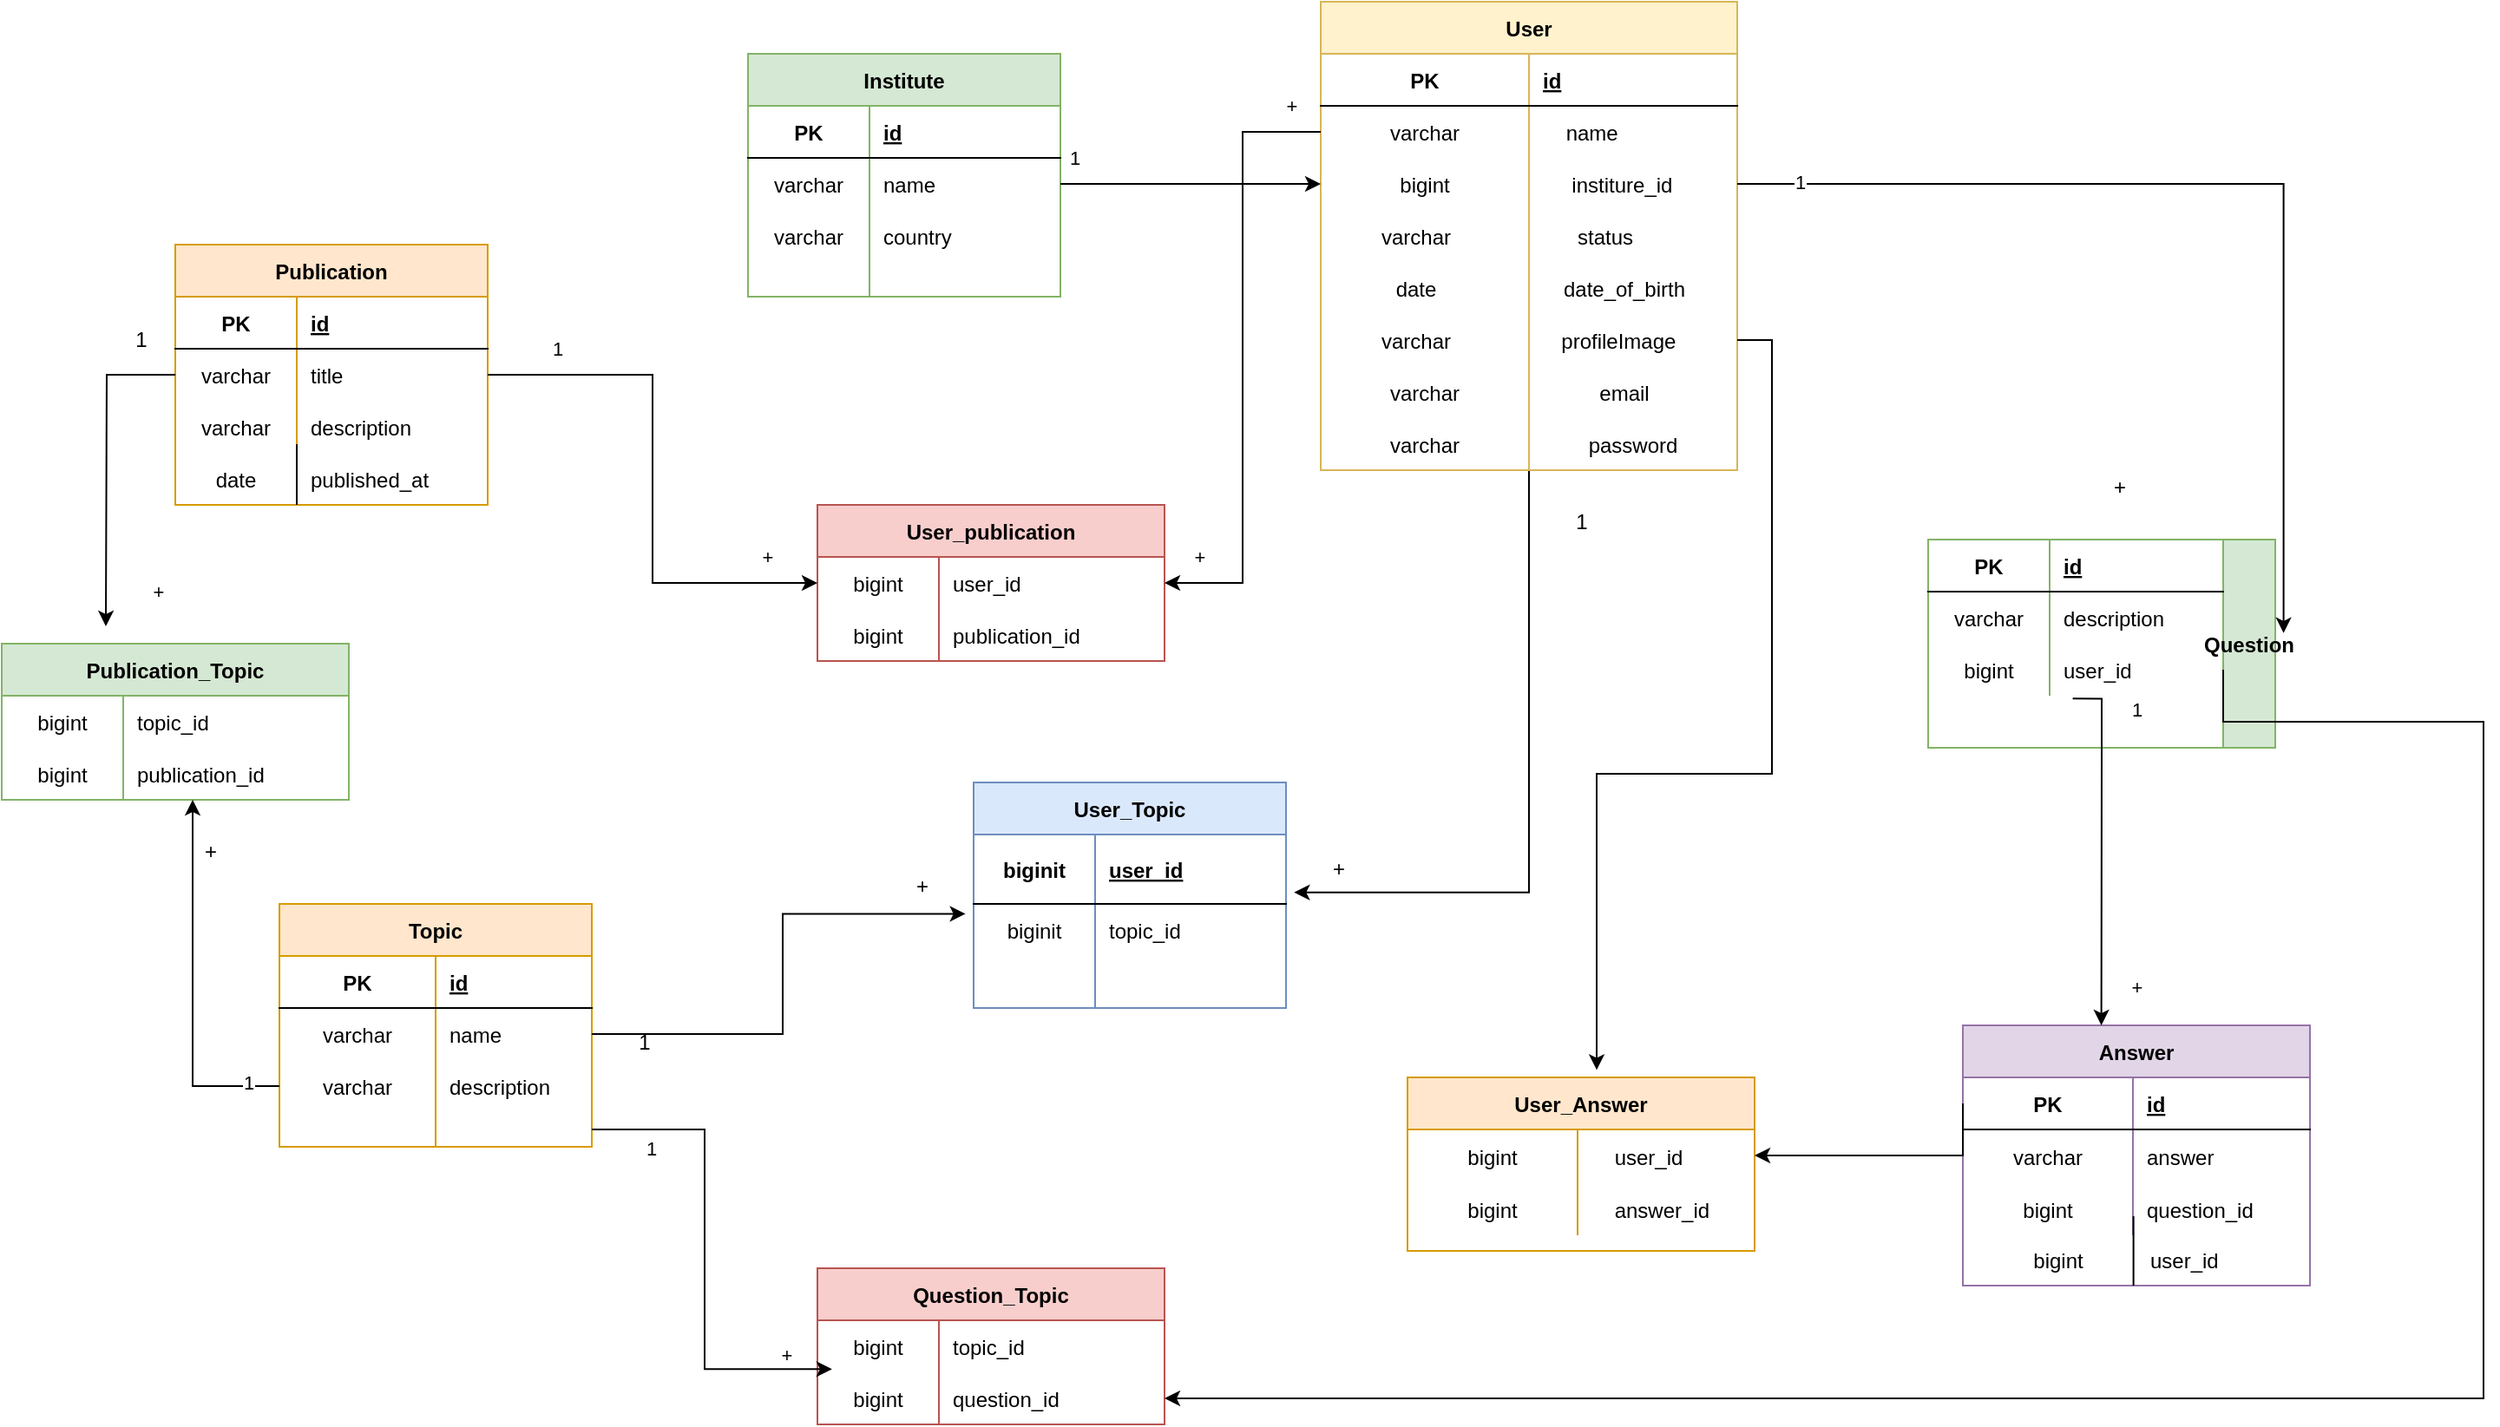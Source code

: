 <mxfile version="18.0.6" type="device"><diagram id="NTEDbijhVFuTEjHuNOdI" name="Page-1"><mxGraphModel dx="4611" dy="2208" grid="1" gridSize="10" guides="1" tooltips="1" connect="1" arrows="1" fold="1" page="1" pageScale="1" pageWidth="827" pageHeight="1169" math="0" shadow="0"><root><mxCell id="0"/><mxCell id="1" parent="0"/><mxCell id="lk_ZbCXiZOpK9rNxd8OQ-1" value="Institute" style="shape=table;startSize=30;container=1;collapsible=1;childLayout=tableLayout;fixedRows=1;rowLines=0;fontStyle=1;align=center;resizeLast=1;fillColor=#d5e8d4;strokeColor=#82b366;" parent="1" vertex="1"><mxGeometry x="94" y="142" width="180" height="140" as="geometry"/></mxCell><mxCell id="lk_ZbCXiZOpK9rNxd8OQ-2" value="" style="shape=tableRow;horizontal=0;startSize=0;swimlaneHead=0;swimlaneBody=0;fillColor=none;collapsible=0;dropTarget=0;points=[[0,0.5],[1,0.5]];portConstraint=eastwest;top=0;left=0;right=0;bottom=1;" parent="lk_ZbCXiZOpK9rNxd8OQ-1" vertex="1"><mxGeometry y="30" width="180" height="30" as="geometry"/></mxCell><mxCell id="lk_ZbCXiZOpK9rNxd8OQ-3" value="PK" style="shape=partialRectangle;connectable=0;fillColor=none;top=0;left=0;bottom=0;right=0;fontStyle=1;overflow=hidden;" parent="lk_ZbCXiZOpK9rNxd8OQ-2" vertex="1"><mxGeometry width="70" height="30" as="geometry"><mxRectangle width="70" height="30" as="alternateBounds"/></mxGeometry></mxCell><mxCell id="lk_ZbCXiZOpK9rNxd8OQ-4" value="id" style="shape=partialRectangle;connectable=0;fillColor=none;top=0;left=0;bottom=0;right=0;align=left;spacingLeft=6;fontStyle=5;overflow=hidden;" parent="lk_ZbCXiZOpK9rNxd8OQ-2" vertex="1"><mxGeometry x="70" width="110" height="30" as="geometry"><mxRectangle width="110" height="30" as="alternateBounds"/></mxGeometry></mxCell><mxCell id="lk_ZbCXiZOpK9rNxd8OQ-5" value="" style="shape=tableRow;horizontal=0;startSize=0;swimlaneHead=0;swimlaneBody=0;fillColor=none;collapsible=0;dropTarget=0;points=[[0,0.5],[1,0.5]];portConstraint=eastwest;top=0;left=0;right=0;bottom=0;" parent="lk_ZbCXiZOpK9rNxd8OQ-1" vertex="1"><mxGeometry y="60" width="180" height="30" as="geometry"/></mxCell><mxCell id="lk_ZbCXiZOpK9rNxd8OQ-6" value="varchar" style="shape=partialRectangle;connectable=0;fillColor=none;top=0;left=0;bottom=0;right=0;editable=1;overflow=hidden;" parent="lk_ZbCXiZOpK9rNxd8OQ-5" vertex="1"><mxGeometry width="70" height="30" as="geometry"><mxRectangle width="70" height="30" as="alternateBounds"/></mxGeometry></mxCell><mxCell id="lk_ZbCXiZOpK9rNxd8OQ-7" value="name    " style="shape=partialRectangle;connectable=0;fillColor=none;top=0;left=0;bottom=0;right=0;align=left;spacingLeft=6;overflow=hidden;" parent="lk_ZbCXiZOpK9rNxd8OQ-5" vertex="1"><mxGeometry x="70" width="110" height="30" as="geometry"><mxRectangle width="110" height="30" as="alternateBounds"/></mxGeometry></mxCell><mxCell id="lk_ZbCXiZOpK9rNxd8OQ-8" value="" style="shape=tableRow;horizontal=0;startSize=0;swimlaneHead=0;swimlaneBody=0;fillColor=none;collapsible=0;dropTarget=0;points=[[0,0.5],[1,0.5]];portConstraint=eastwest;top=0;left=0;right=0;bottom=0;" parent="lk_ZbCXiZOpK9rNxd8OQ-1" vertex="1"><mxGeometry y="90" width="180" height="30" as="geometry"/></mxCell><mxCell id="lk_ZbCXiZOpK9rNxd8OQ-9" value="varchar" style="shape=partialRectangle;connectable=0;fillColor=none;top=0;left=0;bottom=0;right=0;editable=1;overflow=hidden;" parent="lk_ZbCXiZOpK9rNxd8OQ-8" vertex="1"><mxGeometry width="70" height="30" as="geometry"><mxRectangle width="70" height="30" as="alternateBounds"/></mxGeometry></mxCell><mxCell id="lk_ZbCXiZOpK9rNxd8OQ-10" value="country" style="shape=partialRectangle;connectable=0;fillColor=none;top=0;left=0;bottom=0;right=0;align=left;spacingLeft=6;overflow=hidden;" parent="lk_ZbCXiZOpK9rNxd8OQ-8" vertex="1"><mxGeometry x="70" width="110" height="30" as="geometry"><mxRectangle width="110" height="30" as="alternateBounds"/></mxGeometry></mxCell><mxCell id="lk_ZbCXiZOpK9rNxd8OQ-11" value="" style="shape=tableRow;horizontal=0;startSize=0;swimlaneHead=0;swimlaneBody=0;fillColor=none;collapsible=0;dropTarget=0;points=[[0,0.5],[1,0.5]];portConstraint=eastwest;top=0;left=0;right=0;bottom=0;" parent="lk_ZbCXiZOpK9rNxd8OQ-1" vertex="1"><mxGeometry y="120" width="180" height="20" as="geometry"/></mxCell><mxCell id="lk_ZbCXiZOpK9rNxd8OQ-12" value="" style="shape=partialRectangle;connectable=0;fillColor=none;top=0;left=0;bottom=0;right=0;editable=1;overflow=hidden;" parent="lk_ZbCXiZOpK9rNxd8OQ-11" vertex="1"><mxGeometry width="70" height="20" as="geometry"><mxRectangle width="70" height="20" as="alternateBounds"/></mxGeometry></mxCell><mxCell id="lk_ZbCXiZOpK9rNxd8OQ-13" value="" style="shape=partialRectangle;connectable=0;fillColor=none;top=0;left=0;bottom=0;right=0;align=left;spacingLeft=6;overflow=hidden;" parent="lk_ZbCXiZOpK9rNxd8OQ-11" vertex="1"><mxGeometry x="70" width="110" height="20" as="geometry"><mxRectangle width="110" height="20" as="alternateBounds"/></mxGeometry></mxCell><mxCell id="lk_ZbCXiZOpK9rNxd8OQ-76" style="edgeStyle=orthogonalEdgeStyle;rounded=0;orthogonalLoop=1;jettySize=auto;html=1;exitX=0.5;exitY=1;exitDx=0;exitDy=0;entryX=1.026;entryY=0.834;entryDx=0;entryDy=0;entryPerimeter=0;" parent="1" source="lk_ZbCXiZOpK9rNxd8OQ-16" target="lk_ZbCXiZOpK9rNxd8OQ-62" edge="1"><mxGeometry relative="1" as="geometry"/></mxCell><mxCell id="lk_ZbCXiZOpK9rNxd8OQ-16" value="User" style="shape=table;startSize=30;container=1;collapsible=1;childLayout=tableLayout;fixedRows=1;rowLines=0;fontStyle=1;align=center;resizeLast=1;fillColor=#fff2cc;strokeColor=#d6b656;" parent="1" vertex="1"><mxGeometry x="424" y="112" width="240" height="270" as="geometry"/></mxCell><mxCell id="lk_ZbCXiZOpK9rNxd8OQ-17" value="" style="shape=tableRow;horizontal=0;startSize=0;swimlaneHead=0;swimlaneBody=0;fillColor=none;collapsible=0;dropTarget=0;points=[[0,0.5],[1,0.5]];portConstraint=eastwest;top=0;left=0;right=0;bottom=1;" parent="lk_ZbCXiZOpK9rNxd8OQ-16" vertex="1"><mxGeometry y="30" width="240" height="30" as="geometry"/></mxCell><mxCell id="lk_ZbCXiZOpK9rNxd8OQ-18" value="PK" style="shape=partialRectangle;connectable=0;fillColor=none;top=0;left=0;bottom=0;right=0;fontStyle=1;overflow=hidden;" parent="lk_ZbCXiZOpK9rNxd8OQ-17" vertex="1"><mxGeometry width="120" height="30" as="geometry"><mxRectangle width="120" height="30" as="alternateBounds"/></mxGeometry></mxCell><mxCell id="lk_ZbCXiZOpK9rNxd8OQ-19" value="id" style="shape=partialRectangle;connectable=0;fillColor=none;top=0;left=0;bottom=0;right=0;align=left;spacingLeft=6;fontStyle=5;overflow=hidden;" parent="lk_ZbCXiZOpK9rNxd8OQ-17" vertex="1"><mxGeometry x="120" width="120" height="30" as="geometry"><mxRectangle width="120" height="30" as="alternateBounds"/></mxGeometry></mxCell><mxCell id="lk_ZbCXiZOpK9rNxd8OQ-20" value="" style="shape=tableRow;horizontal=0;startSize=0;swimlaneHead=0;swimlaneBody=0;fillColor=none;collapsible=0;dropTarget=0;points=[[0,0.5],[1,0.5]];portConstraint=eastwest;top=0;left=0;right=0;bottom=0;" parent="lk_ZbCXiZOpK9rNxd8OQ-16" vertex="1"><mxGeometry y="60" width="240" height="30" as="geometry"/></mxCell><mxCell id="lk_ZbCXiZOpK9rNxd8OQ-21" value="varchar" style="shape=partialRectangle;connectable=0;fillColor=none;top=0;left=0;bottom=0;right=0;editable=1;overflow=hidden;" parent="lk_ZbCXiZOpK9rNxd8OQ-20" vertex="1"><mxGeometry width="120" height="30" as="geometry"><mxRectangle width="120" height="30" as="alternateBounds"/></mxGeometry></mxCell><mxCell id="lk_ZbCXiZOpK9rNxd8OQ-22" value="    name    " style="shape=partialRectangle;connectable=0;fillColor=none;top=0;left=0;bottom=0;right=0;align=left;spacingLeft=6;overflow=hidden;" parent="lk_ZbCXiZOpK9rNxd8OQ-20" vertex="1"><mxGeometry x="120" width="120" height="30" as="geometry"><mxRectangle width="120" height="30" as="alternateBounds"/></mxGeometry></mxCell><mxCell id="lk_ZbCXiZOpK9rNxd8OQ-23" value="" style="shape=tableRow;horizontal=0;startSize=0;swimlaneHead=0;swimlaneBody=0;fillColor=none;collapsible=0;dropTarget=0;points=[[0,0.5],[1,0.5]];portConstraint=eastwest;top=0;left=0;right=0;bottom=0;" parent="lk_ZbCXiZOpK9rNxd8OQ-16" vertex="1"><mxGeometry y="90" width="240" height="30" as="geometry"/></mxCell><mxCell id="lk_ZbCXiZOpK9rNxd8OQ-24" value="bigint" style="shape=partialRectangle;connectable=0;fillColor=none;top=0;left=0;bottom=0;right=0;editable=1;overflow=hidden;" parent="lk_ZbCXiZOpK9rNxd8OQ-23" vertex="1"><mxGeometry width="120" height="30" as="geometry"><mxRectangle width="120" height="30" as="alternateBounds"/></mxGeometry></mxCell><mxCell id="lk_ZbCXiZOpK9rNxd8OQ-25" value="     institure_id" style="shape=partialRectangle;connectable=0;fillColor=none;top=0;left=0;bottom=0;right=0;align=left;spacingLeft=6;overflow=hidden;" parent="lk_ZbCXiZOpK9rNxd8OQ-23" vertex="1"><mxGeometry x="120" width="120" height="30" as="geometry"><mxRectangle width="120" height="30" as="alternateBounds"/></mxGeometry></mxCell><mxCell id="lk_ZbCXiZOpK9rNxd8OQ-26" value="" style="shape=tableRow;horizontal=0;startSize=0;swimlaneHead=0;swimlaneBody=0;fillColor=none;collapsible=0;dropTarget=0;points=[[0,0.5],[1,0.5]];portConstraint=eastwest;top=0;left=0;right=0;bottom=0;" parent="lk_ZbCXiZOpK9rNxd8OQ-16" vertex="1"><mxGeometry y="120" width="240" height="150" as="geometry"/></mxCell><mxCell id="lk_ZbCXiZOpK9rNxd8OQ-27" value="" style="shape=partialRectangle;connectable=0;fillColor=none;top=0;left=0;bottom=0;right=0;editable=1;overflow=hidden;" parent="lk_ZbCXiZOpK9rNxd8OQ-26" vertex="1"><mxGeometry width="120" height="150" as="geometry"><mxRectangle width="120" height="150" as="alternateBounds"/></mxGeometry></mxCell><mxCell id="lk_ZbCXiZOpK9rNxd8OQ-28" value="" style="shape=partialRectangle;connectable=0;fillColor=none;top=0;left=0;bottom=0;right=0;align=left;spacingLeft=6;overflow=hidden;" parent="lk_ZbCXiZOpK9rNxd8OQ-26" vertex="1"><mxGeometry x="120" width="120" height="150" as="geometry"><mxRectangle width="120" height="150" as="alternateBounds"/></mxGeometry></mxCell><mxCell id="lk_ZbCXiZOpK9rNxd8OQ-42" value="Topic" style="shape=table;startSize=30;container=1;collapsible=1;childLayout=tableLayout;fixedRows=1;rowLines=0;fontStyle=1;align=center;resizeLast=1;fillColor=#ffe6cc;strokeColor=#d79b00;" parent="1" vertex="1"><mxGeometry x="-176" y="632" width="180" height="140" as="geometry"/></mxCell><mxCell id="lk_ZbCXiZOpK9rNxd8OQ-43" value="" style="shape=tableRow;horizontal=0;startSize=0;swimlaneHead=0;swimlaneBody=0;fillColor=none;collapsible=0;dropTarget=0;points=[[0,0.5],[1,0.5]];portConstraint=eastwest;top=0;left=0;right=0;bottom=1;" parent="lk_ZbCXiZOpK9rNxd8OQ-42" vertex="1"><mxGeometry y="30" width="180" height="30" as="geometry"/></mxCell><mxCell id="lk_ZbCXiZOpK9rNxd8OQ-44" value="PK" style="shape=partialRectangle;connectable=0;fillColor=none;top=0;left=0;bottom=0;right=0;fontStyle=1;overflow=hidden;" parent="lk_ZbCXiZOpK9rNxd8OQ-43" vertex="1"><mxGeometry width="90" height="30" as="geometry"><mxRectangle width="90" height="30" as="alternateBounds"/></mxGeometry></mxCell><mxCell id="lk_ZbCXiZOpK9rNxd8OQ-45" value="id" style="shape=partialRectangle;connectable=0;fillColor=none;top=0;left=0;bottom=0;right=0;align=left;spacingLeft=6;fontStyle=5;overflow=hidden;" parent="lk_ZbCXiZOpK9rNxd8OQ-43" vertex="1"><mxGeometry x="90" width="90" height="30" as="geometry"><mxRectangle width="90" height="30" as="alternateBounds"/></mxGeometry></mxCell><mxCell id="lk_ZbCXiZOpK9rNxd8OQ-46" value="" style="shape=tableRow;horizontal=0;startSize=0;swimlaneHead=0;swimlaneBody=0;fillColor=none;collapsible=0;dropTarget=0;points=[[0,0.5],[1,0.5]];portConstraint=eastwest;top=0;left=0;right=0;bottom=0;" parent="lk_ZbCXiZOpK9rNxd8OQ-42" vertex="1"><mxGeometry y="60" width="180" height="30" as="geometry"/></mxCell><mxCell id="lk_ZbCXiZOpK9rNxd8OQ-47" value="varchar" style="shape=partialRectangle;connectable=0;fillColor=none;top=0;left=0;bottom=0;right=0;editable=1;overflow=hidden;" parent="lk_ZbCXiZOpK9rNxd8OQ-46" vertex="1"><mxGeometry width="90" height="30" as="geometry"><mxRectangle width="90" height="30" as="alternateBounds"/></mxGeometry></mxCell><mxCell id="lk_ZbCXiZOpK9rNxd8OQ-48" value="name    " style="shape=partialRectangle;connectable=0;fillColor=none;top=0;left=0;bottom=0;right=0;align=left;spacingLeft=6;overflow=hidden;" parent="lk_ZbCXiZOpK9rNxd8OQ-46" vertex="1"><mxGeometry x="90" width="90" height="30" as="geometry"><mxRectangle width="90" height="30" as="alternateBounds"/></mxGeometry></mxCell><mxCell id="lk_ZbCXiZOpK9rNxd8OQ-49" value="" style="shape=tableRow;horizontal=0;startSize=0;swimlaneHead=0;swimlaneBody=0;fillColor=none;collapsible=0;dropTarget=0;points=[[0,0.5],[1,0.5]];portConstraint=eastwest;top=0;left=0;right=0;bottom=0;" parent="lk_ZbCXiZOpK9rNxd8OQ-42" vertex="1"><mxGeometry y="90" width="180" height="30" as="geometry"/></mxCell><mxCell id="lk_ZbCXiZOpK9rNxd8OQ-50" value="varchar" style="shape=partialRectangle;connectable=0;fillColor=none;top=0;left=0;bottom=0;right=0;editable=1;overflow=hidden;" parent="lk_ZbCXiZOpK9rNxd8OQ-49" vertex="1"><mxGeometry width="90" height="30" as="geometry"><mxRectangle width="90" height="30" as="alternateBounds"/></mxGeometry></mxCell><mxCell id="lk_ZbCXiZOpK9rNxd8OQ-51" value="description" style="shape=partialRectangle;connectable=0;fillColor=none;top=0;left=0;bottom=0;right=0;align=left;spacingLeft=6;overflow=hidden;" parent="lk_ZbCXiZOpK9rNxd8OQ-49" vertex="1"><mxGeometry x="90" width="90" height="30" as="geometry"><mxRectangle width="90" height="30" as="alternateBounds"/></mxGeometry></mxCell><mxCell id="lk_ZbCXiZOpK9rNxd8OQ-52" value="" style="shape=tableRow;horizontal=0;startSize=0;swimlaneHead=0;swimlaneBody=0;fillColor=none;collapsible=0;dropTarget=0;points=[[0,0.5],[1,0.5]];portConstraint=eastwest;top=0;left=0;right=0;bottom=0;" parent="lk_ZbCXiZOpK9rNxd8OQ-42" vertex="1"><mxGeometry y="120" width="180" height="20" as="geometry"/></mxCell><mxCell id="lk_ZbCXiZOpK9rNxd8OQ-53" value="" style="shape=partialRectangle;connectable=0;fillColor=none;top=0;left=0;bottom=0;right=0;editable=1;overflow=hidden;" parent="lk_ZbCXiZOpK9rNxd8OQ-52" vertex="1"><mxGeometry width="90" height="20" as="geometry"><mxRectangle width="90" height="20" as="alternateBounds"/></mxGeometry></mxCell><mxCell id="lk_ZbCXiZOpK9rNxd8OQ-54" value="" style="shape=partialRectangle;connectable=0;fillColor=none;top=0;left=0;bottom=0;right=0;align=left;spacingLeft=6;overflow=hidden;" parent="lk_ZbCXiZOpK9rNxd8OQ-52" vertex="1"><mxGeometry x="90" width="90" height="20" as="geometry"><mxRectangle width="90" height="20" as="alternateBounds"/></mxGeometry></mxCell><mxCell id="lk_ZbCXiZOpK9rNxd8OQ-56" value="status" style="shape=partialRectangle;connectable=0;fillColor=none;top=0;left=0;bottom=0;right=0;align=left;spacingLeft=6;overflow=hidden;" parent="1" vertex="1"><mxGeometry x="564" y="232" width="70" height="30" as="geometry"><mxRectangle width="140" height="30" as="alternateBounds"/></mxGeometry></mxCell><mxCell id="lk_ZbCXiZOpK9rNxd8OQ-57" style="edgeStyle=orthogonalEdgeStyle;rounded=0;orthogonalLoop=1;jettySize=auto;html=1;exitX=1;exitY=0.5;exitDx=0;exitDy=0;entryX=0;entryY=0.5;entryDx=0;entryDy=0;" parent="1" source="lk_ZbCXiZOpK9rNxd8OQ-5" target="lk_ZbCXiZOpK9rNxd8OQ-23" edge="1"><mxGeometry relative="1" as="geometry"/></mxCell><mxCell id="lk_ZbCXiZOpK9rNxd8OQ-59" value="1" style="edgeLabel;html=1;align=center;verticalAlign=middle;resizable=0;points=[];" parent="lk_ZbCXiZOpK9rNxd8OQ-57" vertex="1" connectable="0"><mxGeometry x="-0.896" relative="1" as="geometry"><mxPoint y="-15" as="offset"/></mxGeometry></mxCell><mxCell id="lk_ZbCXiZOpK9rNxd8OQ-60" value="+" style="edgeLabel;html=1;align=center;verticalAlign=middle;resizable=0;points=[];" parent="lk_ZbCXiZOpK9rNxd8OQ-57" vertex="1" connectable="0"><mxGeometry x="0.767" relative="1" as="geometry"><mxPoint y="-45" as="offset"/></mxGeometry></mxCell><mxCell id="lk_ZbCXiZOpK9rNxd8OQ-61" value="User_Topic" style="shape=table;startSize=30;container=1;collapsible=1;childLayout=tableLayout;fixedRows=1;rowLines=0;fontStyle=1;align=center;resizeLast=1;fillColor=#dae8fc;strokeColor=#6c8ebf;" parent="1" vertex="1"><mxGeometry x="224" y="562" width="180" height="130" as="geometry"/></mxCell><mxCell id="lk_ZbCXiZOpK9rNxd8OQ-62" value="" style="shape=tableRow;horizontal=0;startSize=0;swimlaneHead=0;swimlaneBody=0;fillColor=none;collapsible=0;dropTarget=0;points=[[0,0.5],[1,0.5]];portConstraint=eastwest;top=0;left=0;right=0;bottom=1;" parent="lk_ZbCXiZOpK9rNxd8OQ-61" vertex="1"><mxGeometry y="30" width="180" height="40" as="geometry"/></mxCell><mxCell id="lk_ZbCXiZOpK9rNxd8OQ-63" value="biginit" style="shape=partialRectangle;connectable=0;fillColor=none;top=0;left=0;bottom=0;right=0;fontStyle=1;overflow=hidden;" parent="lk_ZbCXiZOpK9rNxd8OQ-62" vertex="1"><mxGeometry width="70" height="40" as="geometry"><mxRectangle width="70" height="40" as="alternateBounds"/></mxGeometry></mxCell><mxCell id="lk_ZbCXiZOpK9rNxd8OQ-64" value="user_id" style="shape=partialRectangle;connectable=0;fillColor=none;top=0;left=0;bottom=0;right=0;align=left;spacingLeft=6;fontStyle=5;overflow=hidden;" parent="lk_ZbCXiZOpK9rNxd8OQ-62" vertex="1"><mxGeometry x="70" width="110" height="40" as="geometry"><mxRectangle width="110" height="40" as="alternateBounds"/></mxGeometry></mxCell><mxCell id="lk_ZbCXiZOpK9rNxd8OQ-65" value="" style="shape=tableRow;horizontal=0;startSize=0;swimlaneHead=0;swimlaneBody=0;fillColor=none;collapsible=0;dropTarget=0;points=[[0,0.5],[1,0.5]];portConstraint=eastwest;top=0;left=0;right=0;bottom=0;" parent="lk_ZbCXiZOpK9rNxd8OQ-61" vertex="1"><mxGeometry y="70" width="180" height="30" as="geometry"/></mxCell><mxCell id="lk_ZbCXiZOpK9rNxd8OQ-66" value="biginit" style="shape=partialRectangle;connectable=0;fillColor=none;top=0;left=0;bottom=0;right=0;editable=1;overflow=hidden;" parent="lk_ZbCXiZOpK9rNxd8OQ-65" vertex="1"><mxGeometry width="70" height="30" as="geometry"><mxRectangle width="70" height="30" as="alternateBounds"/></mxGeometry></mxCell><mxCell id="lk_ZbCXiZOpK9rNxd8OQ-67" value="topic_id" style="shape=partialRectangle;connectable=0;fillColor=none;top=0;left=0;bottom=0;right=0;align=left;spacingLeft=6;overflow=hidden;" parent="lk_ZbCXiZOpK9rNxd8OQ-65" vertex="1"><mxGeometry x="70" width="110" height="30" as="geometry"><mxRectangle width="110" height="30" as="alternateBounds"/></mxGeometry></mxCell><mxCell id="lk_ZbCXiZOpK9rNxd8OQ-68" value="" style="shape=tableRow;horizontal=0;startSize=0;swimlaneHead=0;swimlaneBody=0;fillColor=none;collapsible=0;dropTarget=0;points=[[0,0.5],[1,0.5]];portConstraint=eastwest;top=0;left=0;right=0;bottom=0;" parent="lk_ZbCXiZOpK9rNxd8OQ-61" vertex="1"><mxGeometry y="100" width="180" height="30" as="geometry"/></mxCell><mxCell id="lk_ZbCXiZOpK9rNxd8OQ-69" value="" style="shape=partialRectangle;connectable=0;fillColor=none;top=0;left=0;bottom=0;right=0;editable=1;overflow=hidden;" parent="lk_ZbCXiZOpK9rNxd8OQ-68" vertex="1"><mxGeometry width="70" height="30" as="geometry"><mxRectangle width="70" height="30" as="alternateBounds"/></mxGeometry></mxCell><mxCell id="lk_ZbCXiZOpK9rNxd8OQ-70" value="" style="shape=partialRectangle;connectable=0;fillColor=none;top=0;left=0;bottom=0;right=0;align=left;spacingLeft=6;overflow=hidden;" parent="lk_ZbCXiZOpK9rNxd8OQ-68" vertex="1"><mxGeometry x="70" width="110" height="30" as="geometry"><mxRectangle width="110" height="30" as="alternateBounds"/></mxGeometry></mxCell><mxCell id="lk_ZbCXiZOpK9rNxd8OQ-79" style="edgeStyle=orthogonalEdgeStyle;rounded=0;orthogonalLoop=1;jettySize=auto;html=1;exitX=1;exitY=0.5;exitDx=0;exitDy=0;entryX=-0.026;entryY=0.191;entryDx=0;entryDy=0;entryPerimeter=0;" parent="1" source="lk_ZbCXiZOpK9rNxd8OQ-46" target="lk_ZbCXiZOpK9rNxd8OQ-65" edge="1"><mxGeometry relative="1" as="geometry"/></mxCell><mxCell id="lk_ZbCXiZOpK9rNxd8OQ-81" value="varchar" style="shape=partialRectangle;connectable=0;fillColor=none;top=0;left=0;bottom=0;right=0;editable=1;overflow=hidden;" parent="1" vertex="1"><mxGeometry x="424" y="232" width="110" height="30" as="geometry"><mxRectangle width="110" height="30" as="alternateBounds"/></mxGeometry></mxCell><mxCell id="lk_ZbCXiZOpK9rNxd8OQ-83" value="date" style="shape=partialRectangle;connectable=0;fillColor=none;top=0;left=0;bottom=0;right=0;editable=1;overflow=hidden;" parent="1" vertex="1"><mxGeometry x="424" y="262" width="110" height="30" as="geometry"><mxRectangle width="110" height="30" as="alternateBounds"/></mxGeometry></mxCell><mxCell id="lk_ZbCXiZOpK9rNxd8OQ-84" value="date_of_birth" style="shape=partialRectangle;connectable=0;fillColor=none;top=0;left=0;bottom=0;right=0;editable=1;overflow=hidden;" parent="1" vertex="1"><mxGeometry x="544" y="262" width="110" height="30" as="geometry"><mxRectangle width="110" height="30" as="alternateBounds"/></mxGeometry></mxCell><mxCell id="lk_ZbCXiZOpK9rNxd8OQ-85" value="varchar" style="shape=partialRectangle;connectable=0;fillColor=none;top=0;left=0;bottom=0;right=0;editable=1;overflow=hidden;" parent="1" vertex="1"><mxGeometry x="424" y="292" width="110" height="30" as="geometry"><mxRectangle width="110" height="30" as="alternateBounds"/></mxGeometry></mxCell><mxCell id="lk_ZbCXiZOpK9rNxd8OQ-86" value="    profileImage" style="shape=partialRectangle;connectable=0;fillColor=none;top=0;left=0;bottom=0;right=0;editable=1;overflow=hidden;" parent="1" vertex="1"><mxGeometry x="534" y="292" width="110" height="30" as="geometry"><mxRectangle width="110" height="30" as="alternateBounds"/></mxGeometry></mxCell><mxCell id="lk_ZbCXiZOpK9rNxd8OQ-87" value="varchar" style="shape=partialRectangle;connectable=0;fillColor=none;top=0;left=0;bottom=0;right=0;editable=1;overflow=hidden;" parent="1" vertex="1"><mxGeometry x="424" y="322" width="120" height="30" as="geometry"><mxRectangle width="110" height="30" as="alternateBounds"/></mxGeometry></mxCell><mxCell id="lk_ZbCXiZOpK9rNxd8OQ-88" value="email" style="shape=partialRectangle;connectable=0;fillColor=none;top=0;left=0;bottom=0;right=0;editable=1;overflow=hidden;" parent="1" vertex="1"><mxGeometry x="539" y="322" width="120" height="30" as="geometry"><mxRectangle width="110" height="30" as="alternateBounds"/></mxGeometry></mxCell><mxCell id="lk_ZbCXiZOpK9rNxd8OQ-89" value="varchar" style="shape=partialRectangle;connectable=0;fillColor=none;top=0;left=0;bottom=0;right=0;editable=1;overflow=hidden;" parent="1" vertex="1"><mxGeometry x="424" y="352" width="120" height="30" as="geometry"><mxRectangle width="110" height="30" as="alternateBounds"/></mxGeometry></mxCell><mxCell id="lk_ZbCXiZOpK9rNxd8OQ-90" value="password" style="shape=partialRectangle;connectable=0;fillColor=none;top=0;left=0;bottom=0;right=0;editable=1;overflow=hidden;" parent="1" vertex="1"><mxGeometry x="544" y="352" width="120" height="30" as="geometry"><mxRectangle width="110" height="30" as="alternateBounds"/></mxGeometry></mxCell><mxCell id="lk_ZbCXiZOpK9rNxd8OQ-91" value="Question" style="shape=table;startSize=30;container=1;collapsible=1;childLayout=tableLayout;fixedRows=1;rowLines=0;fontStyle=1;align=center;resizeLast=1;fillColor=#d5e8d4;strokeColor=#82b366;direction=south;" parent="1" vertex="1"><mxGeometry x="774" y="422" width="200" height="120" as="geometry"/></mxCell><mxCell id="lk_ZbCXiZOpK9rNxd8OQ-92" value="" style="shape=tableRow;horizontal=0;startSize=0;swimlaneHead=0;swimlaneBody=0;fillColor=none;collapsible=0;dropTarget=0;points=[[0,0.5],[1,0.5]];portConstraint=eastwest;top=0;left=0;right=0;bottom=1;" parent="lk_ZbCXiZOpK9rNxd8OQ-91" vertex="1"><mxGeometry width="170" height="30" as="geometry"/></mxCell><mxCell id="lk_ZbCXiZOpK9rNxd8OQ-93" value="PK" style="shape=partialRectangle;connectable=0;fillColor=none;top=0;left=0;bottom=0;right=0;fontStyle=1;overflow=hidden;" parent="lk_ZbCXiZOpK9rNxd8OQ-92" vertex="1"><mxGeometry width="70" height="30" as="geometry"><mxRectangle width="70" height="30" as="alternateBounds"/></mxGeometry></mxCell><mxCell id="lk_ZbCXiZOpK9rNxd8OQ-94" value="id" style="shape=partialRectangle;connectable=0;fillColor=none;top=0;left=0;bottom=0;right=0;align=left;spacingLeft=6;fontStyle=5;overflow=hidden;" parent="lk_ZbCXiZOpK9rNxd8OQ-92" vertex="1"><mxGeometry x="70" width="100" height="30" as="geometry"><mxRectangle width="100" height="30" as="alternateBounds"/></mxGeometry></mxCell><mxCell id="lk_ZbCXiZOpK9rNxd8OQ-95" value="" style="shape=tableRow;horizontal=0;startSize=0;swimlaneHead=0;swimlaneBody=0;fillColor=none;collapsible=0;dropTarget=0;points=[[0,0.5],[1,0.5]];portConstraint=eastwest;top=0;left=0;right=0;bottom=0;" parent="lk_ZbCXiZOpK9rNxd8OQ-91" vertex="1"><mxGeometry y="30" width="170" height="30" as="geometry"/></mxCell><mxCell id="lk_ZbCXiZOpK9rNxd8OQ-96" value="varchar" style="shape=partialRectangle;connectable=0;fillColor=none;top=0;left=0;bottom=0;right=0;editable=1;overflow=hidden;" parent="lk_ZbCXiZOpK9rNxd8OQ-95" vertex="1"><mxGeometry width="70" height="30" as="geometry"><mxRectangle width="70" height="30" as="alternateBounds"/></mxGeometry></mxCell><mxCell id="lk_ZbCXiZOpK9rNxd8OQ-97" value="description" style="shape=partialRectangle;connectable=0;fillColor=none;top=0;left=0;bottom=0;right=0;align=left;spacingLeft=6;overflow=hidden;" parent="lk_ZbCXiZOpK9rNxd8OQ-95" vertex="1"><mxGeometry x="70" width="100" height="30" as="geometry"><mxRectangle width="100" height="30" as="alternateBounds"/></mxGeometry></mxCell><mxCell id="lk_ZbCXiZOpK9rNxd8OQ-98" value="" style="shape=tableRow;horizontal=0;startSize=0;swimlaneHead=0;swimlaneBody=0;fillColor=none;collapsible=0;dropTarget=0;points=[[0,0.5],[1,0.5]];portConstraint=eastwest;top=0;left=0;right=0;bottom=0;" parent="lk_ZbCXiZOpK9rNxd8OQ-91" vertex="1"><mxGeometry y="60" width="170" height="30" as="geometry"/></mxCell><mxCell id="lk_ZbCXiZOpK9rNxd8OQ-99" value="bigint" style="shape=partialRectangle;connectable=0;fillColor=none;top=0;left=0;bottom=0;right=0;editable=1;overflow=hidden;" parent="lk_ZbCXiZOpK9rNxd8OQ-98" vertex="1"><mxGeometry width="70" height="30" as="geometry"><mxRectangle width="70" height="30" as="alternateBounds"/></mxGeometry></mxCell><mxCell id="lk_ZbCXiZOpK9rNxd8OQ-100" value="user_id" style="shape=partialRectangle;connectable=0;fillColor=none;top=0;left=0;bottom=0;right=0;align=left;spacingLeft=6;overflow=hidden;" parent="lk_ZbCXiZOpK9rNxd8OQ-98" vertex="1"><mxGeometry x="70" width="100" height="30" as="geometry"><mxRectangle width="100" height="30" as="alternateBounds"/></mxGeometry></mxCell><mxCell id="lk_ZbCXiZOpK9rNxd8OQ-104" value="Publication" style="shape=table;startSize=30;container=1;collapsible=1;childLayout=tableLayout;fixedRows=1;rowLines=0;fontStyle=1;align=center;resizeLast=1;fillColor=#ffe6cc;strokeColor=#d79b00;" parent="1" vertex="1"><mxGeometry x="-236" y="252" width="180" height="150" as="geometry"/></mxCell><mxCell id="lk_ZbCXiZOpK9rNxd8OQ-105" value="" style="shape=tableRow;horizontal=0;startSize=0;swimlaneHead=0;swimlaneBody=0;fillColor=none;collapsible=0;dropTarget=0;points=[[0,0.5],[1,0.5]];portConstraint=eastwest;top=0;left=0;right=0;bottom=1;" parent="lk_ZbCXiZOpK9rNxd8OQ-104" vertex="1"><mxGeometry y="30" width="180" height="30" as="geometry"/></mxCell><mxCell id="lk_ZbCXiZOpK9rNxd8OQ-106" value="PK" style="shape=partialRectangle;connectable=0;fillColor=none;top=0;left=0;bottom=0;right=0;fontStyle=1;overflow=hidden;" parent="lk_ZbCXiZOpK9rNxd8OQ-105" vertex="1"><mxGeometry width="70" height="30" as="geometry"><mxRectangle width="70" height="30" as="alternateBounds"/></mxGeometry></mxCell><mxCell id="lk_ZbCXiZOpK9rNxd8OQ-107" value="id" style="shape=partialRectangle;connectable=0;fillColor=none;top=0;left=0;bottom=0;right=0;align=left;spacingLeft=6;fontStyle=5;overflow=hidden;" parent="lk_ZbCXiZOpK9rNxd8OQ-105" vertex="1"><mxGeometry x="70" width="110" height="30" as="geometry"><mxRectangle width="110" height="30" as="alternateBounds"/></mxGeometry></mxCell><mxCell id="lk_ZbCXiZOpK9rNxd8OQ-108" value="" style="shape=tableRow;horizontal=0;startSize=0;swimlaneHead=0;swimlaneBody=0;fillColor=none;collapsible=0;dropTarget=0;points=[[0,0.5],[1,0.5]];portConstraint=eastwest;top=0;left=0;right=0;bottom=0;" parent="lk_ZbCXiZOpK9rNxd8OQ-104" vertex="1"><mxGeometry y="60" width="180" height="30" as="geometry"/></mxCell><mxCell id="lk_ZbCXiZOpK9rNxd8OQ-109" value="varchar" style="shape=partialRectangle;connectable=0;fillColor=none;top=0;left=0;bottom=0;right=0;editable=1;overflow=hidden;" parent="lk_ZbCXiZOpK9rNxd8OQ-108" vertex="1"><mxGeometry width="70" height="30" as="geometry"><mxRectangle width="70" height="30" as="alternateBounds"/></mxGeometry></mxCell><mxCell id="lk_ZbCXiZOpK9rNxd8OQ-110" value="title" style="shape=partialRectangle;connectable=0;fillColor=none;top=0;left=0;bottom=0;right=0;align=left;spacingLeft=6;overflow=hidden;" parent="lk_ZbCXiZOpK9rNxd8OQ-108" vertex="1"><mxGeometry x="70" width="110" height="30" as="geometry"><mxRectangle width="110" height="30" as="alternateBounds"/></mxGeometry></mxCell><mxCell id="lk_ZbCXiZOpK9rNxd8OQ-111" value="" style="shape=tableRow;horizontal=0;startSize=0;swimlaneHead=0;swimlaneBody=0;fillColor=none;collapsible=0;dropTarget=0;points=[[0,0.5],[1,0.5]];portConstraint=eastwest;top=0;left=0;right=0;bottom=0;" parent="lk_ZbCXiZOpK9rNxd8OQ-104" vertex="1"><mxGeometry y="90" width="180" height="30" as="geometry"/></mxCell><mxCell id="lk_ZbCXiZOpK9rNxd8OQ-112" value="varchar" style="shape=partialRectangle;connectable=0;fillColor=none;top=0;left=0;bottom=0;right=0;editable=1;overflow=hidden;" parent="lk_ZbCXiZOpK9rNxd8OQ-111" vertex="1"><mxGeometry width="70" height="30" as="geometry"><mxRectangle width="70" height="30" as="alternateBounds"/></mxGeometry></mxCell><mxCell id="lk_ZbCXiZOpK9rNxd8OQ-113" value="description" style="shape=partialRectangle;connectable=0;fillColor=none;top=0;left=0;bottom=0;right=0;align=left;spacingLeft=6;overflow=hidden;" parent="lk_ZbCXiZOpK9rNxd8OQ-111" vertex="1"><mxGeometry x="70" width="110" height="30" as="geometry"><mxRectangle width="110" height="30" as="alternateBounds"/></mxGeometry></mxCell><mxCell id="lk_ZbCXiZOpK9rNxd8OQ-146" value="Answer" style="shape=table;startSize=30;container=1;collapsible=1;childLayout=tableLayout;fixedRows=1;rowLines=0;fontStyle=1;align=center;resizeLast=1;fillColor=#e1d5e7;strokeColor=#9673a6;" parent="1" vertex="1"><mxGeometry x="794" y="702" width="200" height="150" as="geometry"><mxRectangle x="720" y="740" width="80" height="30" as="alternateBounds"/></mxGeometry></mxCell><mxCell id="lk_ZbCXiZOpK9rNxd8OQ-147" value="" style="shape=tableRow;horizontal=0;startSize=0;swimlaneHead=0;swimlaneBody=0;fillColor=none;collapsible=0;dropTarget=0;points=[[0,0.5],[1,0.5]];portConstraint=eastwest;top=0;left=0;right=0;bottom=1;" parent="lk_ZbCXiZOpK9rNxd8OQ-146" vertex="1"><mxGeometry y="30" width="200" height="30" as="geometry"/></mxCell><mxCell id="lk_ZbCXiZOpK9rNxd8OQ-148" value="PK" style="shape=partialRectangle;connectable=0;fillColor=none;top=0;left=0;bottom=0;right=0;fontStyle=1;overflow=hidden;" parent="lk_ZbCXiZOpK9rNxd8OQ-147" vertex="1"><mxGeometry width="98" height="30" as="geometry"><mxRectangle width="98" height="30" as="alternateBounds"/></mxGeometry></mxCell><mxCell id="lk_ZbCXiZOpK9rNxd8OQ-149" value="id" style="shape=partialRectangle;connectable=0;fillColor=none;top=0;left=0;bottom=0;right=0;align=left;spacingLeft=6;fontStyle=5;overflow=hidden;" parent="lk_ZbCXiZOpK9rNxd8OQ-147" vertex="1"><mxGeometry x="98" width="102" height="30" as="geometry"><mxRectangle width="102" height="30" as="alternateBounds"/></mxGeometry></mxCell><mxCell id="lk_ZbCXiZOpK9rNxd8OQ-150" value="" style="shape=tableRow;horizontal=0;startSize=0;swimlaneHead=0;swimlaneBody=0;fillColor=none;collapsible=0;dropTarget=0;points=[[0,0.5],[1,0.5]];portConstraint=eastwest;top=0;left=0;right=0;bottom=0;" parent="lk_ZbCXiZOpK9rNxd8OQ-146" vertex="1"><mxGeometry y="60" width="200" height="31" as="geometry"/></mxCell><mxCell id="lk_ZbCXiZOpK9rNxd8OQ-151" value="varchar" style="shape=partialRectangle;connectable=0;fillColor=none;top=0;left=0;bottom=0;right=0;editable=1;overflow=hidden;" parent="lk_ZbCXiZOpK9rNxd8OQ-150" vertex="1"><mxGeometry width="98" height="31" as="geometry"><mxRectangle width="98" height="31" as="alternateBounds"/></mxGeometry></mxCell><mxCell id="lk_ZbCXiZOpK9rNxd8OQ-152" value="answer" style="shape=partialRectangle;connectable=0;fillColor=none;top=0;left=0;bottom=0;right=0;align=left;spacingLeft=6;overflow=hidden;" parent="lk_ZbCXiZOpK9rNxd8OQ-150" vertex="1"><mxGeometry x="98" width="102" height="31" as="geometry"><mxRectangle width="102" height="31" as="alternateBounds"/></mxGeometry></mxCell><mxCell id="lk_ZbCXiZOpK9rNxd8OQ-153" value="" style="shape=tableRow;horizontal=0;startSize=0;swimlaneHead=0;swimlaneBody=0;fillColor=none;collapsible=0;dropTarget=0;points=[[0,0.5],[1,0.5]];portConstraint=eastwest;top=0;left=0;right=0;bottom=0;" parent="lk_ZbCXiZOpK9rNxd8OQ-146" vertex="1"><mxGeometry y="91" width="200" height="30" as="geometry"/></mxCell><mxCell id="lk_ZbCXiZOpK9rNxd8OQ-154" value="bigint" style="shape=partialRectangle;connectable=0;fillColor=none;top=0;left=0;bottom=0;right=0;editable=1;overflow=hidden;" parent="lk_ZbCXiZOpK9rNxd8OQ-153" vertex="1"><mxGeometry width="98" height="30" as="geometry"><mxRectangle width="98" height="30" as="alternateBounds"/></mxGeometry></mxCell><mxCell id="lk_ZbCXiZOpK9rNxd8OQ-155" value="question_id" style="shape=partialRectangle;connectable=0;fillColor=none;top=0;left=0;bottom=0;right=0;align=left;spacingLeft=6;overflow=hidden;" parent="lk_ZbCXiZOpK9rNxd8OQ-153" vertex="1"><mxGeometry x="98" width="102" height="30" as="geometry"><mxRectangle width="102" height="30" as="alternateBounds"/></mxGeometry></mxCell><mxCell id="lk_ZbCXiZOpK9rNxd8OQ-157" style="edgeStyle=orthogonalEdgeStyle;rounded=0;orthogonalLoop=1;jettySize=auto;html=1;exitX=0.49;exitY=1.055;exitDx=0;exitDy=0;exitPerimeter=0;" parent="1" source="lk_ZbCXiZOpK9rNxd8OQ-98" edge="1"><mxGeometry relative="1" as="geometry"><mxPoint x="873.8" y="612" as="sourcePoint"/><mxPoint x="873.8" y="702" as="targetPoint"/><Array as="points"><mxPoint x="874" y="544"/><mxPoint x="874" y="583"/></Array></mxGeometry></mxCell><mxCell id="lk_ZbCXiZOpK9rNxd8OQ-161" value="1" style="edgeLabel;html=1;align=center;verticalAlign=middle;resizable=0;points=[];" parent="lk_ZbCXiZOpK9rNxd8OQ-157" vertex="1" connectable="0"><mxGeometry x="-0.47" y="2" relative="1" as="geometry"><mxPoint x="18" y="-32" as="offset"/></mxGeometry></mxCell><mxCell id="lk_ZbCXiZOpK9rNxd8OQ-162" value="+" style="edgeLabel;html=1;align=center;verticalAlign=middle;resizable=0;points=[];" parent="lk_ZbCXiZOpK9rNxd8OQ-157" vertex="1" connectable="0"><mxGeometry x="0.779" y="2" relative="1" as="geometry"><mxPoint x="18" as="offset"/></mxGeometry></mxCell><mxCell id="lk_ZbCXiZOpK9rNxd8OQ-158" value="bigint" style="shape=partialRectangle;connectable=0;fillColor=none;top=0;left=0;bottom=0;right=0;editable=1;overflow=hidden;" parent="1" vertex="1"><mxGeometry x="814" y="822" width="70" height="30" as="geometry"><mxRectangle width="70" height="30" as="alternateBounds"/></mxGeometry></mxCell><mxCell id="lk_ZbCXiZOpK9rNxd8OQ-160" value="user_id" style="shape=partialRectangle;connectable=0;fillColor=none;top=0;left=0;bottom=0;right=0;align=left;spacingLeft=6;overflow=hidden;" parent="1" vertex="1"><mxGeometry x="894" y="822" width="92" height="30" as="geometry"><mxRectangle width="92" height="30" as="alternateBounds"/></mxGeometry></mxCell><mxCell id="lk_ZbCXiZOpK9rNxd8OQ-163" value="Question_Topic" style="shape=table;startSize=30;container=1;collapsible=1;childLayout=tableLayout;fixedRows=1;rowLines=0;fontStyle=1;align=center;resizeLast=1;fillColor=#f8cecc;strokeColor=#b85450;" parent="1" vertex="1"><mxGeometry x="134" y="842" width="200" height="90" as="geometry"/></mxCell><mxCell id="lk_ZbCXiZOpK9rNxd8OQ-167" value="" style="shape=tableRow;horizontal=0;startSize=0;swimlaneHead=0;swimlaneBody=0;fillColor=none;collapsible=0;dropTarget=0;points=[[0,0.5],[1,0.5]];portConstraint=eastwest;top=0;left=0;right=0;bottom=0;" parent="lk_ZbCXiZOpK9rNxd8OQ-163" vertex="1"><mxGeometry y="30" width="200" height="30" as="geometry"/></mxCell><mxCell id="lk_ZbCXiZOpK9rNxd8OQ-168" value="bigint" style="shape=partialRectangle;connectable=0;fillColor=none;top=0;left=0;bottom=0;right=0;editable=1;overflow=hidden;" parent="lk_ZbCXiZOpK9rNxd8OQ-167" vertex="1"><mxGeometry width="70" height="30" as="geometry"><mxRectangle width="70" height="30" as="alternateBounds"/></mxGeometry></mxCell><mxCell id="lk_ZbCXiZOpK9rNxd8OQ-169" value="topic_id" style="shape=partialRectangle;connectable=0;fillColor=none;top=0;left=0;bottom=0;right=0;align=left;spacingLeft=6;overflow=hidden;" parent="lk_ZbCXiZOpK9rNxd8OQ-167" vertex="1"><mxGeometry x="70" width="130" height="30" as="geometry"><mxRectangle width="130" height="30" as="alternateBounds"/></mxGeometry></mxCell><mxCell id="lk_ZbCXiZOpK9rNxd8OQ-170" value="" style="shape=tableRow;horizontal=0;startSize=0;swimlaneHead=0;swimlaneBody=0;fillColor=none;collapsible=0;dropTarget=0;points=[[0,0.5],[1,0.5]];portConstraint=eastwest;top=0;left=0;right=0;bottom=0;" parent="lk_ZbCXiZOpK9rNxd8OQ-163" vertex="1"><mxGeometry y="60" width="200" height="30" as="geometry"/></mxCell><mxCell id="lk_ZbCXiZOpK9rNxd8OQ-171" value="bigint" style="shape=partialRectangle;connectable=0;fillColor=none;top=0;left=0;bottom=0;right=0;editable=1;overflow=hidden;" parent="lk_ZbCXiZOpK9rNxd8OQ-170" vertex="1"><mxGeometry width="70" height="30" as="geometry"><mxRectangle width="70" height="30" as="alternateBounds"/></mxGeometry></mxCell><mxCell id="lk_ZbCXiZOpK9rNxd8OQ-172" value="question_id" style="shape=partialRectangle;connectable=0;fillColor=none;top=0;left=0;bottom=0;right=0;align=left;spacingLeft=6;overflow=hidden;" parent="lk_ZbCXiZOpK9rNxd8OQ-170" vertex="1"><mxGeometry x="70" width="130" height="30" as="geometry"><mxRectangle width="130" height="30" as="alternateBounds"/></mxGeometry></mxCell><mxCell id="lk_ZbCXiZOpK9rNxd8OQ-173" style="edgeStyle=orthogonalEdgeStyle;rounded=0;orthogonalLoop=1;jettySize=auto;html=1;exitX=1;exitY=0.5;exitDx=0;exitDy=0;entryX=0.545;entryY=-0.043;entryDx=0;entryDy=0;entryPerimeter=0;" parent="1" source="lk_ZbCXiZOpK9rNxd8OQ-26" target="lk_ZbCXiZOpK9rNxd8OQ-185" edge="1"><mxGeometry relative="1" as="geometry"/></mxCell><mxCell id="lk_ZbCXiZOpK9rNxd8OQ-185" value="User_Answer" style="shape=table;startSize=30;container=1;collapsible=1;childLayout=tableLayout;fixedRows=1;rowLines=0;fontStyle=1;align=center;resizeLast=1;fillColor=#ffe6cc;strokeColor=#d79b00;" parent="1" vertex="1"><mxGeometry x="474" y="732" width="200" height="100" as="geometry"><mxRectangle x="720" y="740" width="80" height="30" as="alternateBounds"/></mxGeometry></mxCell><mxCell id="lk_ZbCXiZOpK9rNxd8OQ-189" value="" style="shape=tableRow;horizontal=0;startSize=0;swimlaneHead=0;swimlaneBody=0;fillColor=none;collapsible=0;dropTarget=0;points=[[0,0.5],[1,0.5]];portConstraint=eastwest;top=0;left=0;right=0;bottom=0;" parent="lk_ZbCXiZOpK9rNxd8OQ-185" vertex="1"><mxGeometry y="30" width="200" height="31" as="geometry"/></mxCell><mxCell id="lk_ZbCXiZOpK9rNxd8OQ-190" value="bigint" style="shape=partialRectangle;connectable=0;fillColor=none;top=0;left=0;bottom=0;right=0;editable=1;overflow=hidden;" parent="lk_ZbCXiZOpK9rNxd8OQ-189" vertex="1"><mxGeometry width="98" height="31" as="geometry"><mxRectangle width="98" height="31" as="alternateBounds"/></mxGeometry></mxCell><mxCell id="lk_ZbCXiZOpK9rNxd8OQ-191" value="    user_id" style="shape=partialRectangle;connectable=0;fillColor=none;top=0;left=0;bottom=0;right=0;align=left;spacingLeft=6;overflow=hidden;" parent="lk_ZbCXiZOpK9rNxd8OQ-189" vertex="1"><mxGeometry x="98" width="102" height="31" as="geometry"><mxRectangle width="102" height="31" as="alternateBounds"/></mxGeometry></mxCell><mxCell id="lk_ZbCXiZOpK9rNxd8OQ-192" value="" style="shape=tableRow;horizontal=0;startSize=0;swimlaneHead=0;swimlaneBody=0;fillColor=none;collapsible=0;dropTarget=0;points=[[0,0.5],[1,0.5]];portConstraint=eastwest;top=0;left=0;right=0;bottom=0;" parent="lk_ZbCXiZOpK9rNxd8OQ-185" vertex="1"><mxGeometry y="61" width="200" height="30" as="geometry"/></mxCell><mxCell id="lk_ZbCXiZOpK9rNxd8OQ-193" value="bigint" style="shape=partialRectangle;connectable=0;fillColor=none;top=0;left=0;bottom=0;right=0;editable=1;overflow=hidden;" parent="lk_ZbCXiZOpK9rNxd8OQ-192" vertex="1"><mxGeometry width="98" height="30" as="geometry"><mxRectangle width="98" height="30" as="alternateBounds"/></mxGeometry></mxCell><mxCell id="lk_ZbCXiZOpK9rNxd8OQ-194" value="    answer_id" style="shape=partialRectangle;connectable=0;fillColor=none;top=0;left=0;bottom=0;right=0;align=left;spacingLeft=6;overflow=hidden;" parent="lk_ZbCXiZOpK9rNxd8OQ-192" vertex="1"><mxGeometry x="98" width="102" height="30" as="geometry"><mxRectangle width="102" height="30" as="alternateBounds"/></mxGeometry></mxCell><mxCell id="lk_ZbCXiZOpK9rNxd8OQ-195" style="edgeStyle=orthogonalEdgeStyle;rounded=0;orthogonalLoop=1;jettySize=auto;html=1;exitX=0;exitY=0.5;exitDx=0;exitDy=0;" parent="1" source="lk_ZbCXiZOpK9rNxd8OQ-147" target="lk_ZbCXiZOpK9rNxd8OQ-189" edge="1"><mxGeometry relative="1" as="geometry"><Array as="points"><mxPoint x="794" y="777"/></Array></mxGeometry></mxCell><mxCell id="lk_ZbCXiZOpK9rNxd8OQ-196" style="edgeStyle=orthogonalEdgeStyle;rounded=0;orthogonalLoop=1;jettySize=auto;html=1;exitX=1;exitY=0.5;exitDx=0;exitDy=0;entryX=0.449;entryY=-0.024;entryDx=0;entryDy=0;entryPerimeter=0;" parent="1" source="lk_ZbCXiZOpK9rNxd8OQ-23" target="lk_ZbCXiZOpK9rNxd8OQ-91" edge="1"><mxGeometry relative="1" as="geometry"/></mxCell><mxCell id="lk_ZbCXiZOpK9rNxd8OQ-197" value="1" style="edgeLabel;html=1;align=center;verticalAlign=middle;resizable=0;points=[];" parent="lk_ZbCXiZOpK9rNxd8OQ-196" vertex="1" connectable="0"><mxGeometry x="-0.874" y="1" relative="1" as="geometry"><mxPoint as="offset"/></mxGeometry></mxCell><mxCell id="lk_ZbCXiZOpK9rNxd8OQ-198" value="+" style="text;html=1;align=center;verticalAlign=middle;resizable=0;points=[];autosize=1;strokeColor=none;fillColor=none;" parent="1" vertex="1"><mxGeometry x="874" y="382" width="20" height="20" as="geometry"/></mxCell><mxCell id="lk_ZbCXiZOpK9rNxd8OQ-199" style="edgeStyle=orthogonalEdgeStyle;rounded=0;orthogonalLoop=1;jettySize=auto;html=1;exitX=1;exitY=0.5;exitDx=0;exitDy=0;entryX=0.042;entryY=-0.062;entryDx=0;entryDy=0;entryPerimeter=0;" parent="1" source="lk_ZbCXiZOpK9rNxd8OQ-52" target="lk_ZbCXiZOpK9rNxd8OQ-170" edge="1"><mxGeometry relative="1" as="geometry"/></mxCell><mxCell id="lk_ZbCXiZOpK9rNxd8OQ-219" value="1" style="edgeLabel;html=1;align=center;verticalAlign=middle;resizable=0;points=[];" parent="lk_ZbCXiZOpK9rNxd8OQ-199" vertex="1" connectable="0"><mxGeometry x="-0.758" y="-2" relative="1" as="geometry"><mxPoint y="9" as="offset"/></mxGeometry></mxCell><mxCell id="lk_ZbCXiZOpK9rNxd8OQ-220" value="+" style="edgeLabel;html=1;align=center;verticalAlign=middle;resizable=0;points=[];" parent="lk_ZbCXiZOpK9rNxd8OQ-199" vertex="1" connectable="0"><mxGeometry x="0.803" y="1" relative="1" as="geometry"><mxPoint y="-7" as="offset"/></mxGeometry></mxCell><mxCell id="lk_ZbCXiZOpK9rNxd8OQ-200" style="edgeStyle=orthogonalEdgeStyle;rounded=0;orthogonalLoop=1;jettySize=auto;html=1;exitX=1;exitY=0.5;exitDx=0;exitDy=0;entryX=1;entryY=0.5;entryDx=0;entryDy=0;" parent="1" source="lk_ZbCXiZOpK9rNxd8OQ-98" target="lk_ZbCXiZOpK9rNxd8OQ-170" edge="1"><mxGeometry relative="1" as="geometry"><Array as="points"><mxPoint x="1094" y="527"/><mxPoint x="1094" y="917"/></Array></mxGeometry></mxCell><mxCell id="lk_ZbCXiZOpK9rNxd8OQ-201" value="User_publication" style="shape=table;startSize=30;container=1;collapsible=1;childLayout=tableLayout;fixedRows=1;rowLines=0;fontStyle=1;align=center;resizeLast=1;fillColor=#f8cecc;strokeColor=#b85450;" parent="1" vertex="1"><mxGeometry x="134" y="402" width="200" height="90" as="geometry"/></mxCell><mxCell id="lk_ZbCXiZOpK9rNxd8OQ-202" value="" style="shape=tableRow;horizontal=0;startSize=0;swimlaneHead=0;swimlaneBody=0;fillColor=none;collapsible=0;dropTarget=0;points=[[0,0.5],[1,0.5]];portConstraint=eastwest;top=0;left=0;right=0;bottom=0;" parent="lk_ZbCXiZOpK9rNxd8OQ-201" vertex="1"><mxGeometry y="30" width="200" height="30" as="geometry"/></mxCell><mxCell id="lk_ZbCXiZOpK9rNxd8OQ-203" value="bigint" style="shape=partialRectangle;connectable=0;fillColor=none;top=0;left=0;bottom=0;right=0;editable=1;overflow=hidden;" parent="lk_ZbCXiZOpK9rNxd8OQ-202" vertex="1"><mxGeometry width="70" height="30" as="geometry"><mxRectangle width="70" height="30" as="alternateBounds"/></mxGeometry></mxCell><mxCell id="lk_ZbCXiZOpK9rNxd8OQ-204" value="user_id" style="shape=partialRectangle;connectable=0;fillColor=none;top=0;left=0;bottom=0;right=0;align=left;spacingLeft=6;overflow=hidden;" parent="lk_ZbCXiZOpK9rNxd8OQ-202" vertex="1"><mxGeometry x="70" width="130" height="30" as="geometry"><mxRectangle width="130" height="30" as="alternateBounds"/></mxGeometry></mxCell><mxCell id="lk_ZbCXiZOpK9rNxd8OQ-205" value="" style="shape=tableRow;horizontal=0;startSize=0;swimlaneHead=0;swimlaneBody=0;fillColor=none;collapsible=0;dropTarget=0;points=[[0,0.5],[1,0.5]];portConstraint=eastwest;top=0;left=0;right=0;bottom=0;" parent="lk_ZbCXiZOpK9rNxd8OQ-201" vertex="1"><mxGeometry y="60" width="200" height="30" as="geometry"/></mxCell><mxCell id="lk_ZbCXiZOpK9rNxd8OQ-206" value="bigint" style="shape=partialRectangle;connectable=0;fillColor=none;top=0;left=0;bottom=0;right=0;editable=1;overflow=hidden;" parent="lk_ZbCXiZOpK9rNxd8OQ-205" vertex="1"><mxGeometry width="70" height="30" as="geometry"><mxRectangle width="70" height="30" as="alternateBounds"/></mxGeometry></mxCell><mxCell id="lk_ZbCXiZOpK9rNxd8OQ-207" value="publication_id" style="shape=partialRectangle;connectable=0;fillColor=none;top=0;left=0;bottom=0;right=0;align=left;spacingLeft=6;overflow=hidden;" parent="lk_ZbCXiZOpK9rNxd8OQ-205" vertex="1"><mxGeometry x="70" width="130" height="30" as="geometry"><mxRectangle width="130" height="30" as="alternateBounds"/></mxGeometry></mxCell><mxCell id="lk_ZbCXiZOpK9rNxd8OQ-208" style="edgeStyle=orthogonalEdgeStyle;rounded=0;orthogonalLoop=1;jettySize=auto;html=1;exitX=1;exitY=0.5;exitDx=0;exitDy=0;entryX=0;entryY=0.5;entryDx=0;entryDy=0;" parent="1" source="lk_ZbCXiZOpK9rNxd8OQ-108" target="lk_ZbCXiZOpK9rNxd8OQ-202" edge="1"><mxGeometry relative="1" as="geometry"><mxPoint x="59" y="452" as="targetPoint"/></mxGeometry></mxCell><mxCell id="lk_ZbCXiZOpK9rNxd8OQ-209" value="+" style="edgeLabel;html=1;align=center;verticalAlign=middle;resizable=0;points=[];" parent="lk_ZbCXiZOpK9rNxd8OQ-208" vertex="1" connectable="0"><mxGeometry x="-0.829" y="-3" relative="1" as="geometry"><mxPoint x="134" y="102" as="offset"/></mxGeometry></mxCell><mxCell id="lk_ZbCXiZOpK9rNxd8OQ-213" value="1" style="edgeLabel;html=1;align=center;verticalAlign=middle;resizable=0;points=[];" parent="lk_ZbCXiZOpK9rNxd8OQ-208" vertex="1" connectable="0"><mxGeometry x="-0.804" y="-1" relative="1" as="geometry"><mxPoint x="9" y="-16" as="offset"/></mxGeometry></mxCell><mxCell id="lk_ZbCXiZOpK9rNxd8OQ-210" style="edgeStyle=orthogonalEdgeStyle;rounded=0;orthogonalLoop=1;jettySize=auto;html=1;exitX=0;exitY=0.5;exitDx=0;exitDy=0;entryX=1;entryY=0.5;entryDx=0;entryDy=0;" parent="1" source="lk_ZbCXiZOpK9rNxd8OQ-20" target="lk_ZbCXiZOpK9rNxd8OQ-202" edge="1"><mxGeometry relative="1" as="geometry"/></mxCell><mxCell id="lk_ZbCXiZOpK9rNxd8OQ-211" value="+" style="edgeLabel;html=1;align=center;verticalAlign=middle;resizable=0;points=[];" parent="1" vertex="1" connectable="0"><mxGeometry x="354" y="432" as="geometry"/></mxCell><mxCell id="lk_ZbCXiZOpK9rNxd8OQ-214" value="1" style="text;html=1;align=center;verticalAlign=middle;resizable=0;points=[];autosize=1;strokeColor=none;fillColor=none;" parent="1" vertex="1"><mxGeometry x="564" y="402" width="20" height="20" as="geometry"/></mxCell><mxCell id="lk_ZbCXiZOpK9rNxd8OQ-216" value="+" style="text;html=1;align=center;verticalAlign=middle;resizable=0;points=[];autosize=1;strokeColor=none;fillColor=none;" parent="1" vertex="1"><mxGeometry x="424" y="602" width="20" height="20" as="geometry"/></mxCell><mxCell id="lk_ZbCXiZOpK9rNxd8OQ-217" value="+" style="text;html=1;align=center;verticalAlign=middle;resizable=0;points=[];autosize=1;strokeColor=none;fillColor=none;" parent="1" vertex="1"><mxGeometry x="184" y="612" width="20" height="20" as="geometry"/></mxCell><mxCell id="lk_ZbCXiZOpK9rNxd8OQ-218" value="1" style="text;html=1;align=center;verticalAlign=middle;resizable=0;points=[];autosize=1;strokeColor=none;fillColor=none;" parent="1" vertex="1"><mxGeometry x="24" y="702" width="20" height="20" as="geometry"/></mxCell><mxCell id="lk_ZbCXiZOpK9rNxd8OQ-229" value="" style="shape=tableRow;horizontal=0;startSize=0;swimlaneHead=0;swimlaneBody=0;fillColor=none;collapsible=0;dropTarget=0;points=[[0,0.5],[1,0.5]];portConstraint=eastwest;top=0;left=0;right=0;bottom=0;" parent="1" vertex="1"><mxGeometry x="-236" y="372" width="180" height="30" as="geometry"/></mxCell><mxCell id="lk_ZbCXiZOpK9rNxd8OQ-230" value="date" style="shape=partialRectangle;connectable=0;fillColor=none;top=0;left=0;bottom=0;right=0;editable=1;overflow=hidden;" parent="lk_ZbCXiZOpK9rNxd8OQ-229" vertex="1"><mxGeometry width="70" height="30" as="geometry"><mxRectangle width="70" height="30" as="alternateBounds"/></mxGeometry></mxCell><mxCell id="lk_ZbCXiZOpK9rNxd8OQ-231" value="published_at" style="shape=partialRectangle;connectable=0;fillColor=none;top=0;left=0;bottom=0;right=0;align=left;spacingLeft=6;overflow=hidden;" parent="lk_ZbCXiZOpK9rNxd8OQ-229" vertex="1"><mxGeometry x="70" width="110" height="30" as="geometry"><mxRectangle width="110" height="30" as="alternateBounds"/></mxGeometry></mxCell><mxCell id="lk_ZbCXiZOpK9rNxd8OQ-234" value="" style="endArrow=none;html=1;rounded=0;" parent="1" edge="1"><mxGeometry width="50" height="50" relative="1" as="geometry"><mxPoint x="-166" y="402" as="sourcePoint"/><mxPoint x="-166" y="367" as="targetPoint"/></mxGeometry></mxCell><mxCell id="lk_ZbCXiZOpK9rNxd8OQ-236" value="Publication_Topic" style="shape=table;startSize=30;container=1;collapsible=1;childLayout=tableLayout;fixedRows=1;rowLines=0;fontStyle=1;align=center;resizeLast=1;fillColor=#d5e8d4;strokeColor=#82b366;" parent="1" vertex="1"><mxGeometry x="-336" y="482" width="200" height="90" as="geometry"/></mxCell><mxCell id="lk_ZbCXiZOpK9rNxd8OQ-237" value="" style="shape=tableRow;horizontal=0;startSize=0;swimlaneHead=0;swimlaneBody=0;fillColor=none;collapsible=0;dropTarget=0;points=[[0,0.5],[1,0.5]];portConstraint=eastwest;top=0;left=0;right=0;bottom=0;" parent="lk_ZbCXiZOpK9rNxd8OQ-236" vertex="1"><mxGeometry y="30" width="200" height="30" as="geometry"/></mxCell><mxCell id="lk_ZbCXiZOpK9rNxd8OQ-238" value="bigint" style="shape=partialRectangle;connectable=0;fillColor=none;top=0;left=0;bottom=0;right=0;editable=1;overflow=hidden;" parent="lk_ZbCXiZOpK9rNxd8OQ-237" vertex="1"><mxGeometry width="70" height="30" as="geometry"><mxRectangle width="70" height="30" as="alternateBounds"/></mxGeometry></mxCell><mxCell id="lk_ZbCXiZOpK9rNxd8OQ-239" value="topic_id" style="shape=partialRectangle;connectable=0;fillColor=none;top=0;left=0;bottom=0;right=0;align=left;spacingLeft=6;overflow=hidden;" parent="lk_ZbCXiZOpK9rNxd8OQ-237" vertex="1"><mxGeometry x="70" width="130" height="30" as="geometry"><mxRectangle width="130" height="30" as="alternateBounds"/></mxGeometry></mxCell><mxCell id="lk_ZbCXiZOpK9rNxd8OQ-240" value="" style="shape=tableRow;horizontal=0;startSize=0;swimlaneHead=0;swimlaneBody=0;fillColor=none;collapsible=0;dropTarget=0;points=[[0,0.5],[1,0.5]];portConstraint=eastwest;top=0;left=0;right=0;bottom=0;" parent="lk_ZbCXiZOpK9rNxd8OQ-236" vertex="1"><mxGeometry y="60" width="200" height="30" as="geometry"/></mxCell><mxCell id="lk_ZbCXiZOpK9rNxd8OQ-241" value="bigint" style="shape=partialRectangle;connectable=0;fillColor=none;top=0;left=0;bottom=0;right=0;editable=1;overflow=hidden;" parent="lk_ZbCXiZOpK9rNxd8OQ-240" vertex="1"><mxGeometry width="70" height="30" as="geometry"><mxRectangle width="70" height="30" as="alternateBounds"/></mxGeometry></mxCell><mxCell id="lk_ZbCXiZOpK9rNxd8OQ-242" value="publication_id" style="shape=partialRectangle;connectable=0;fillColor=none;top=0;left=0;bottom=0;right=0;align=left;spacingLeft=6;overflow=hidden;" parent="lk_ZbCXiZOpK9rNxd8OQ-240" vertex="1"><mxGeometry x="70" width="130" height="30" as="geometry"><mxRectangle width="130" height="30" as="alternateBounds"/></mxGeometry></mxCell><mxCell id="lk_ZbCXiZOpK9rNxd8OQ-246" style="edgeStyle=orthogonalEdgeStyle;rounded=0;orthogonalLoop=1;jettySize=auto;html=1;exitX=0;exitY=0.5;exitDx=0;exitDy=0;" parent="1" source="lk_ZbCXiZOpK9rNxd8OQ-108" edge="1"><mxGeometry relative="1" as="geometry"><mxPoint x="-276" y="472" as="targetPoint"/></mxGeometry></mxCell><mxCell id="lk_ZbCXiZOpK9rNxd8OQ-251" value="+" style="edgeLabel;html=1;align=center;verticalAlign=middle;resizable=0;points=[];" parent="lk_ZbCXiZOpK9rNxd8OQ-246" vertex="1" connectable="0"><mxGeometry x="0.748" relative="1" as="geometry"><mxPoint x="30" y="3" as="offset"/></mxGeometry></mxCell><mxCell id="lk_ZbCXiZOpK9rNxd8OQ-250" value="1" style="text;html=1;align=center;verticalAlign=middle;resizable=0;points=[];autosize=1;strokeColor=none;fillColor=none;" parent="1" vertex="1"><mxGeometry x="-266" y="297" width="20" height="20" as="geometry"/></mxCell><mxCell id="lk_ZbCXiZOpK9rNxd8OQ-252" style="edgeStyle=orthogonalEdgeStyle;rounded=0;orthogonalLoop=1;jettySize=auto;html=1;entryX=0.55;entryY=1;entryDx=0;entryDy=0;entryPerimeter=0;" parent="1" source="lk_ZbCXiZOpK9rNxd8OQ-49" target="lk_ZbCXiZOpK9rNxd8OQ-240" edge="1"><mxGeometry relative="1" as="geometry"/></mxCell><mxCell id="lk_ZbCXiZOpK9rNxd8OQ-253" value="1" style="edgeLabel;html=1;align=center;verticalAlign=middle;resizable=0;points=[];" parent="lk_ZbCXiZOpK9rNxd8OQ-252" vertex="1" connectable="0"><mxGeometry x="-0.827" y="-2" relative="1" as="geometry"><mxPoint as="offset"/></mxGeometry></mxCell><mxCell id="lk_ZbCXiZOpK9rNxd8OQ-254" value="+" style="text;html=1;align=center;verticalAlign=middle;resizable=0;points=[];autosize=1;strokeColor=none;fillColor=none;" parent="1" vertex="1"><mxGeometry x="-226" y="592" width="20" height="20" as="geometry"/></mxCell><mxCell id="lk_ZbCXiZOpK9rNxd8OQ-255" value="" style="endArrow=none;html=1;rounded=0;" parent="1" edge="1"><mxGeometry width="50" height="50" relative="1" as="geometry"><mxPoint x="892.31" y="852" as="sourcePoint"/><mxPoint x="892.31" y="812" as="targetPoint"/></mxGeometry></mxCell></root></mxGraphModel></diagram></mxfile>